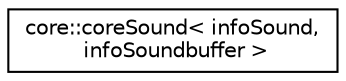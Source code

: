 digraph "Graphical Class Hierarchy"
{
  edge [fontname="Helvetica",fontsize="10",labelfontname="Helvetica",labelfontsize="10"];
  node [fontname="Helvetica",fontsize="10",shape=record];
  rankdir="LR";
  Node1 [label="core::coreSound\< infoSound,\l infoSoundbuffer \>",height=0.2,width=0.4,color="black", fillcolor="white", style="filled",URL="$structcore_1_1core_sound.html",tooltip="state protocol data unit "];
}

